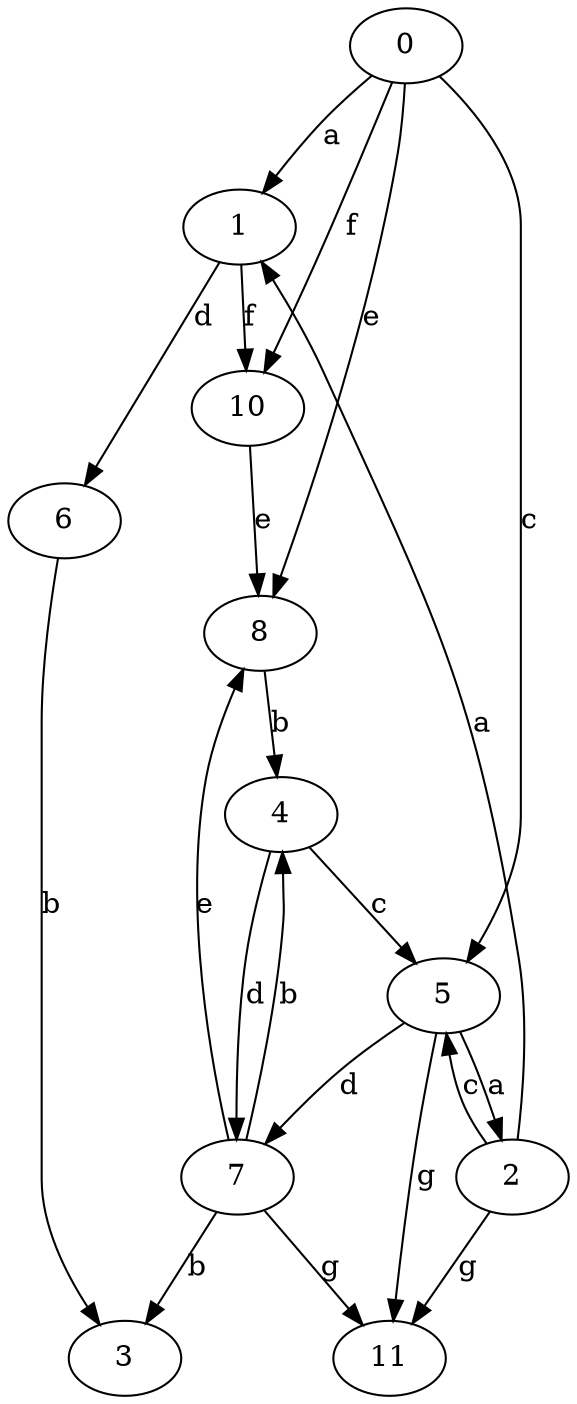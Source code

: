 strict digraph  {
1;
2;
3;
4;
0;
5;
6;
7;
8;
10;
11;
1 -> 6  [label=d];
1 -> 10  [label=f];
2 -> 1  [label=a];
2 -> 5  [label=c];
2 -> 11  [label=g];
4 -> 5  [label=c];
4 -> 7  [label=d];
0 -> 1  [label=a];
0 -> 5  [label=c];
0 -> 8  [label=e];
0 -> 10  [label=f];
5 -> 2  [label=a];
5 -> 7  [label=d];
5 -> 11  [label=g];
6 -> 3  [label=b];
7 -> 3  [label=b];
7 -> 4  [label=b];
7 -> 8  [label=e];
7 -> 11  [label=g];
8 -> 4  [label=b];
10 -> 8  [label=e];
}
